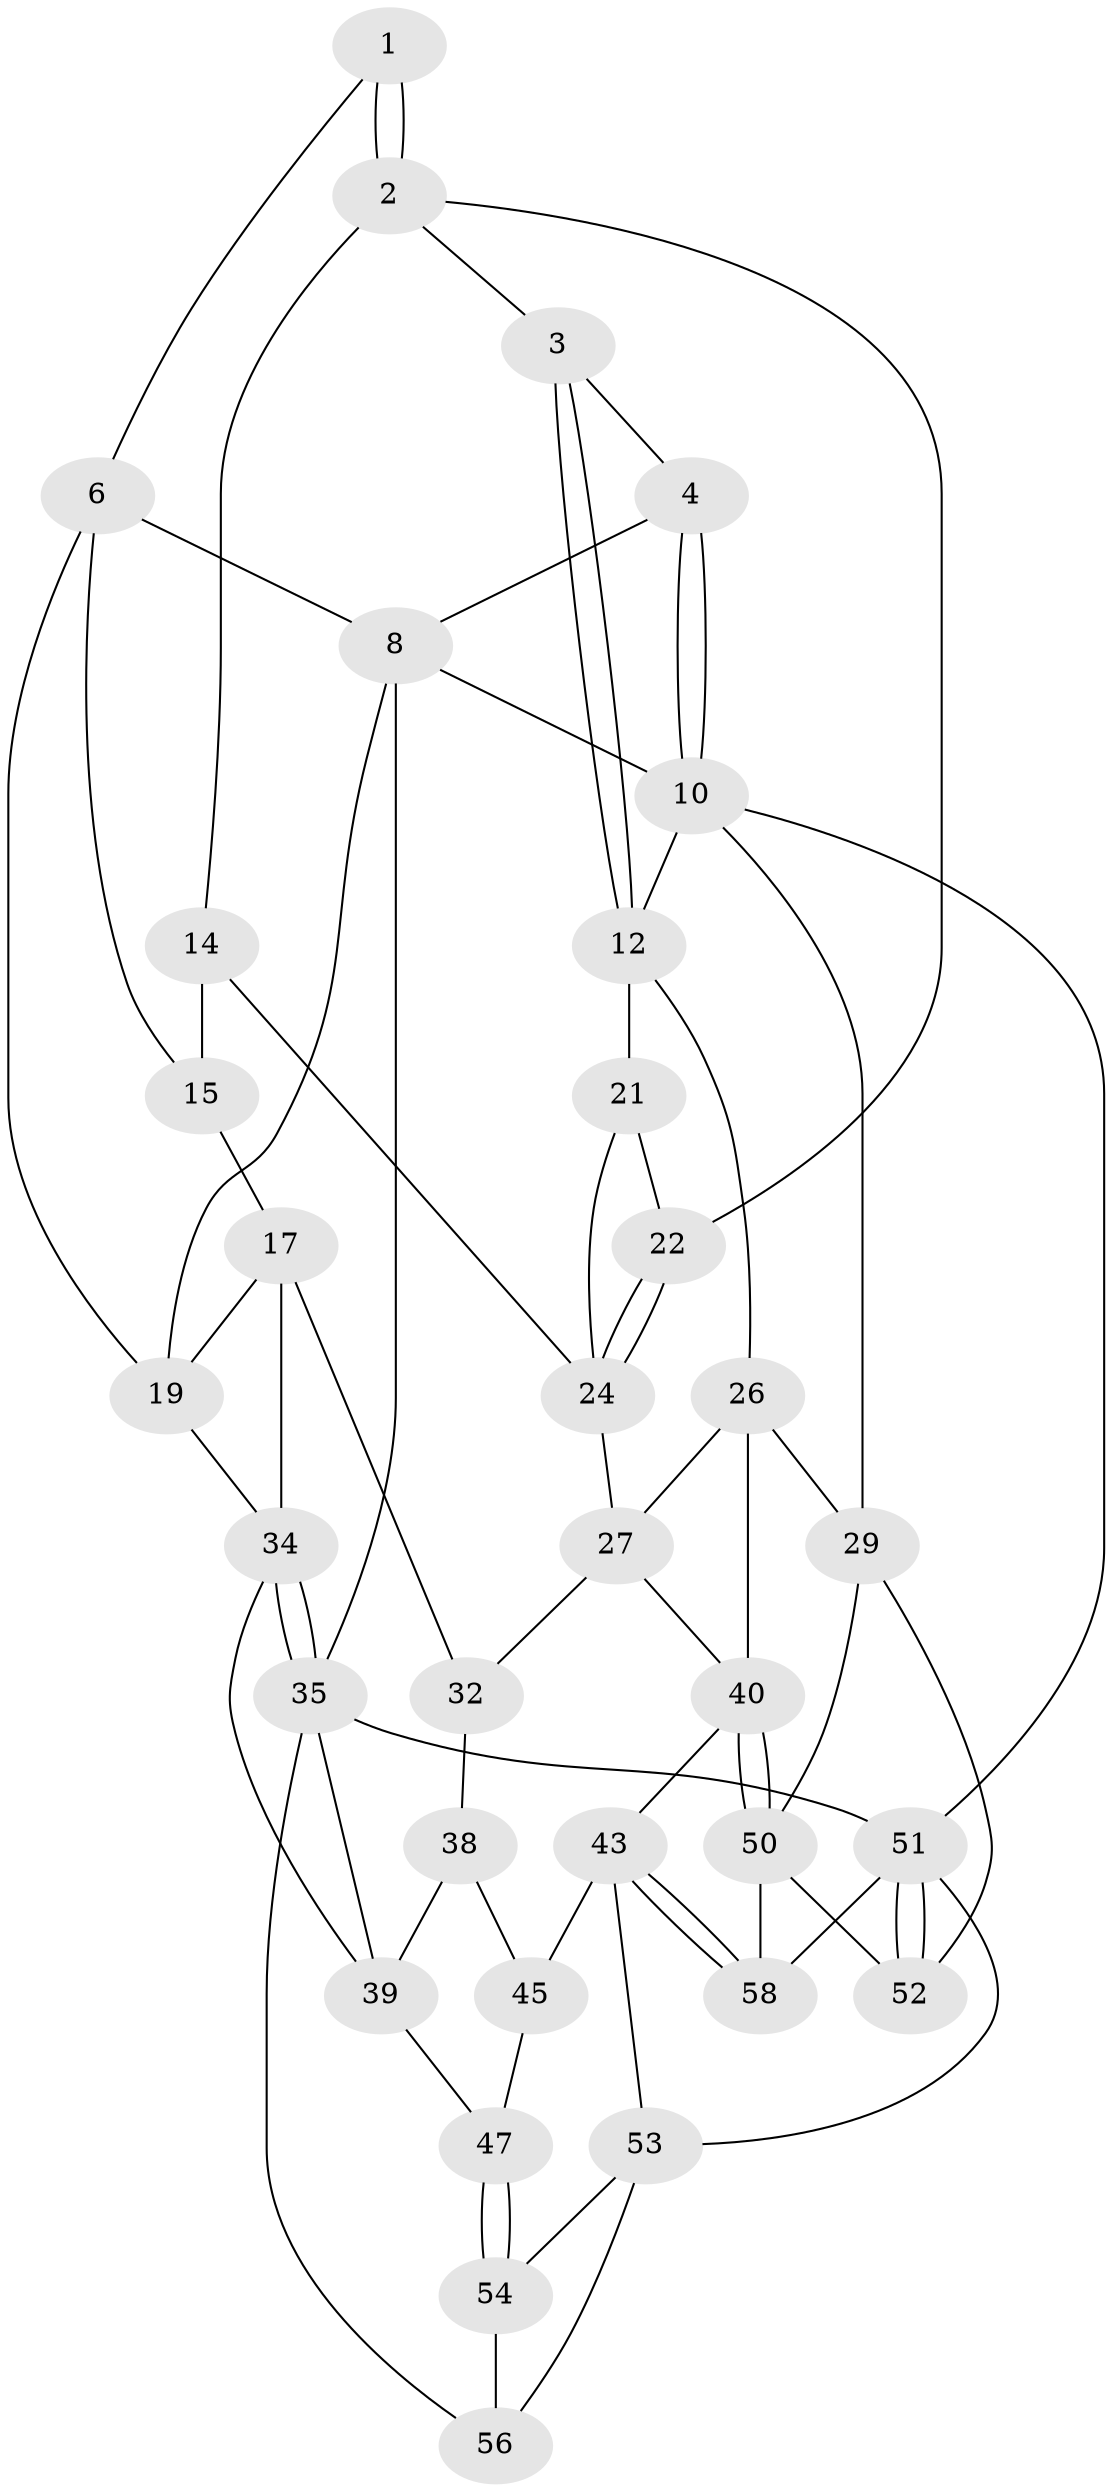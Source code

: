 // Generated by graph-tools (version 1.1) at 2025/24/03/03/25 07:24:34]
// undirected, 34 vertices, 71 edges
graph export_dot {
graph [start="1"]
  node [color=gray90,style=filled];
  1 [pos="+0.37021623567199646+0.03377676410461447"];
  2 [pos="+0.648286734026963+0.07717178181474305",super="+13"];
  3 [pos="+0.7005480393486521+0"];
  4 [pos="+0.731168971145302+0",super="+5"];
  6 [pos="+0.3301200581695051+0.13440944300910135",super="+7"];
  8 [pos="+0+0",super="+9"];
  10 [pos="+1+0",super="+11"];
  12 [pos="+1+0.26404997133281966",super="+20"];
  14 [pos="+0.571595499794313+0.16241770336864284",super="+23"];
  15 [pos="+0.3861075484248105+0.1606087619157838",super="+16"];
  17 [pos="+0.3782082640334082+0.40547050897374126",super="+18"];
  19 [pos="+0.18179896199138684+0.2303402427908302",super="+28"];
  21 [pos="+0.733149565269668+0.21630572547608848"];
  22 [pos="+0.7071740014863029+0.18641084276203115"];
  24 [pos="+0.6057072701022427+0.39816699596509414",super="+25"];
  26 [pos="+0.7616338247619377+0.4776736596883467",super="+30"];
  27 [pos="+0.6678410841609687+0.46648676282361984",super="+31"];
  29 [pos="+1+0.5211750552006955",super="+49"];
  32 [pos="+0.4868235867654294+0.5695519144839407",super="+33"];
  34 [pos="+0+0.5287129809288379",super="+37"];
  35 [pos="+0+0.8502552870207696",super="+36"];
  38 [pos="+0.37386384444713344+0.6065571381679815",super="+42"];
  39 [pos="+0.2043822027345828+0.5911570346726147",super="+46"];
  40 [pos="+0.8669017584632212+0.5979915082621085",super="+41"];
  43 [pos="+0.5928568598256723+0.8211961326647126",super="+44"];
  45 [pos="+0.4104445598632195+0.7605660474431533"];
  47 [pos="+0.3458836827578818+0.7633037352470002",super="+48"];
  50 [pos="+0.8036128236642889+0.8566447776164499",super="+57"];
  51 [pos="+1+1",super="+59"];
  52 [pos="+1+1"];
  53 [pos="+0.48314136587067313+0.8945007155083156",super="+60"];
  54 [pos="+0.3438927613506618+0.9449762361334856",super="+55"];
  56 [pos="+0.0659433514312513+1"];
  58 [pos="+0.6963276744453286+0.924116703510101"];
  1 -- 2;
  1 -- 2;
  1 -- 6;
  2 -- 3;
  2 -- 14;
  2 -- 22;
  3 -- 4;
  3 -- 12;
  3 -- 12;
  4 -- 10;
  4 -- 10;
  4 -- 8;
  6 -- 15;
  6 -- 8;
  6 -- 19;
  8 -- 10;
  8 -- 19;
  8 -- 35;
  10 -- 51;
  10 -- 12;
  10 -- 29;
  12 -- 26;
  12 -- 21;
  14 -- 15 [weight=2];
  14 -- 24;
  15 -- 17;
  17 -- 32;
  17 -- 34;
  17 -- 19;
  19 -- 34;
  21 -- 22;
  21 -- 24;
  22 -- 24;
  22 -- 24;
  24 -- 27;
  26 -- 27;
  26 -- 40;
  26 -- 29;
  27 -- 32;
  27 -- 40;
  29 -- 50;
  29 -- 52;
  32 -- 38 [weight=2];
  34 -- 35;
  34 -- 35;
  34 -- 39;
  35 -- 39;
  35 -- 51;
  35 -- 56;
  38 -- 39;
  38 -- 45;
  39 -- 47;
  40 -- 50;
  40 -- 50;
  40 -- 43;
  43 -- 58;
  43 -- 58;
  43 -- 45;
  43 -- 53;
  45 -- 47;
  47 -- 54 [weight=2];
  47 -- 54;
  50 -- 52;
  50 -- 58;
  51 -- 52;
  51 -- 52;
  51 -- 58;
  51 -- 53;
  53 -- 54;
  53 -- 56;
  54 -- 56;
}
